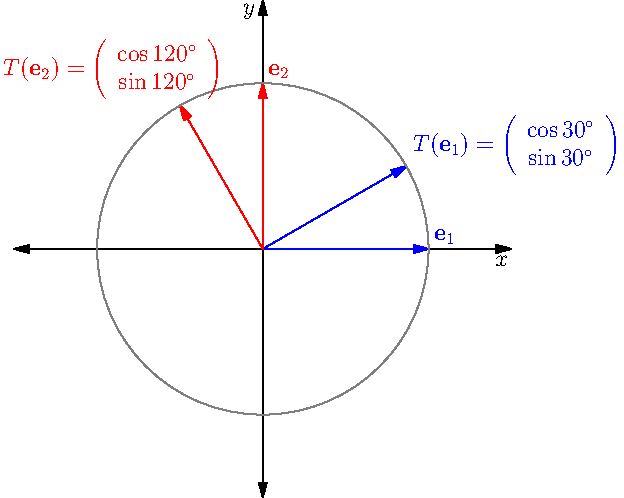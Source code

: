 size(11cm);
import graph;
graph.xaxis("$x$", -1.5,1.5, Arrows);
graph.yaxis("$y$", -1.5,1.5, Arrows);
pair O = (0,0);
draw(O--dir(0), blue, EndArrow);
draw(O--dir(30), blue, EndArrow);
draw(O--dir(90), red, EndArrow);
draw(O--dir(120), red, EndArrow);
label("$\mathbf{e}_1$", dir(0), dir(45), blue);
label("$T(\mathbf{e}_1) = \left( \begin{array}{c} \cos 30^\circ  \\ \sin 30^\circ  \end{array} \right)$", dir(30), dir(30), blue);
label("$\mathbf{e}_2$", dir(90), dir(45), red);
label("$T(\mathbf{e}_2) = \left( \begin{array}{c} \cos 120^\circ \\ \sin 120^\circ \end{array} \right)$", dir(120), dir(120), red);
draw(unitcircle, grey);
